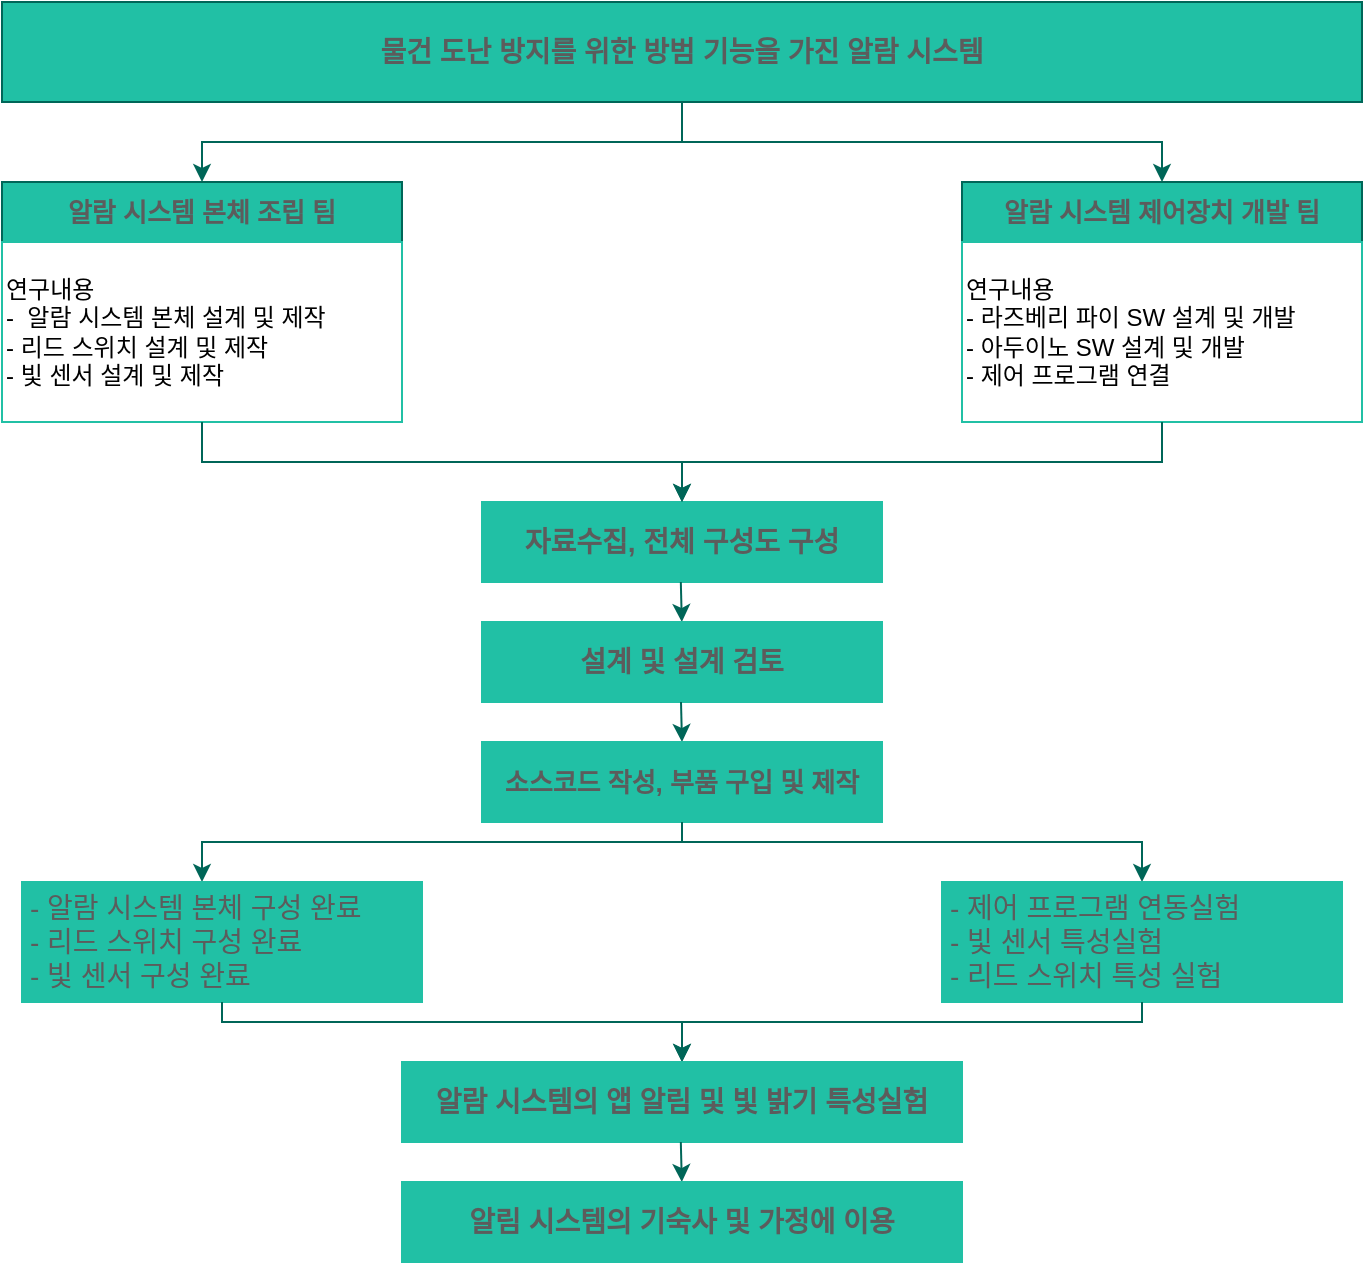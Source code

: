 <mxfile version="15.5.2" type="github">
  <diagram id="C5RBs43oDa-KdzZeNtuy" name="Page-1">
    <mxGraphModel dx="1221" dy="672" grid="1" gridSize="10" guides="1" tooltips="1" connect="1" arrows="1" fold="1" page="1" pageScale="1" pageWidth="827" pageHeight="1169" math="0" shadow="0">
      <root>
        <mxCell id="WIyWlLk6GJQsqaUBKTNV-0" />
        <mxCell id="WIyWlLk6GJQsqaUBKTNV-1" parent="WIyWlLk6GJQsqaUBKTNV-0" />
        <mxCell id="YMg6HpBb6fpajBYmNyEw-0" value="&lt;b&gt;&lt;font style=&quot;font-size: 14px&quot;&gt;물건 도난 방지를 위한 방범 기능을 가진 알람 시스템&lt;/font&gt;&lt;/b&gt;" style="rounded=0;whiteSpace=wrap;html=1;align=center;fillColor=#21C0A5;strokeColor=#006658;fontColor=#5C5C5C;" parent="WIyWlLk6GJQsqaUBKTNV-1" vertex="1">
          <mxGeometry x="80" width="680" height="50" as="geometry" />
        </mxCell>
        <mxCell id="gTwAi9ZmnyOAGjkMO-cp-15" value="&lt;b&gt;자료수집, 전체 구성도 구성&lt;/b&gt;" style="shape=ext;double=1;rounded=0;whiteSpace=wrap;html=1;sketch=0;fontSize=14;fontColor=#5C5C5C;strokeColor=#21C0A5;fillColor=#21C0A5;align=center;" vertex="1" parent="WIyWlLk6GJQsqaUBKTNV-1">
          <mxGeometry x="320" y="250" width="200" height="40" as="geometry" />
        </mxCell>
        <mxCell id="gTwAi9ZmnyOAGjkMO-cp-17" value="" style="edgeStyle=segmentEdgeStyle;endArrow=classic;html=1;rounded=0;sketch=0;fontSize=14;fontColor=#5C5C5C;strokeColor=#006658;fillColor=#21C0A5;" edge="1" parent="WIyWlLk6GJQsqaUBKTNV-1">
          <mxGeometry x="80" width="50" height="50" as="geometry">
            <mxPoint x="419.41" y="290" as="sourcePoint" />
            <mxPoint x="419.91" y="310" as="targetPoint" />
          </mxGeometry>
        </mxCell>
        <mxCell id="gTwAi9ZmnyOAGjkMO-cp-19" value="&lt;b&gt;설계 및 설계 검토&lt;/b&gt;" style="shape=ext;double=1;rounded=0;whiteSpace=wrap;html=1;sketch=0;fontSize=14;fontColor=#5C5C5C;strokeColor=#21C0A5;fillColor=#21C0A5;align=center;" vertex="1" parent="WIyWlLk6GJQsqaUBKTNV-1">
          <mxGeometry x="320" y="310" width="200" height="40" as="geometry" />
        </mxCell>
        <mxCell id="gTwAi9ZmnyOAGjkMO-cp-20" value="" style="edgeStyle=segmentEdgeStyle;endArrow=classic;html=1;rounded=0;sketch=0;fontSize=14;fontColor=#5C5C5C;strokeColor=#006658;fillColor=#21C0A5;" edge="1" parent="WIyWlLk6GJQsqaUBKTNV-1">
          <mxGeometry x="80" width="50" height="50" as="geometry">
            <mxPoint x="419.5" y="350" as="sourcePoint" />
            <mxPoint x="420" y="370" as="targetPoint" />
          </mxGeometry>
        </mxCell>
        <mxCell id="gTwAi9ZmnyOAGjkMO-cp-21" value="&lt;font style=&quot;font-size: 13px&quot;&gt;&lt;b&gt;소스코드 작성, 부품 구입 및 제작&lt;/b&gt;&lt;/font&gt;" style="shape=ext;double=1;rounded=0;whiteSpace=wrap;html=1;sketch=0;fontSize=14;fontColor=#5C5C5C;strokeColor=#21C0A5;fillColor=#21C0A5;align=center;" vertex="1" parent="WIyWlLk6GJQsqaUBKTNV-1">
          <mxGeometry x="320" y="370" width="200" height="40" as="geometry" />
        </mxCell>
        <mxCell id="gTwAi9ZmnyOAGjkMO-cp-2" value="" style="edgeStyle=elbowEdgeStyle;elbow=vertical;endArrow=classic;html=1;rounded=0;strokeColor=#006658;fontColor=#5C5C5C;" edge="1" parent="WIyWlLk6GJQsqaUBKTNV-1">
          <mxGeometry x="363" y="50" width="50" height="50" as="geometry">
            <mxPoint x="420" y="50" as="sourcePoint" />
            <mxPoint x="660" y="90" as="targetPoint" />
            <Array as="points" />
          </mxGeometry>
        </mxCell>
        <mxCell id="gTwAi9ZmnyOAGjkMO-cp-3" value="" style="edgeStyle=elbowEdgeStyle;elbow=vertical;endArrow=classic;html=1;rounded=0;strokeColor=#006658;fontColor=#5C5C5C;" edge="1" parent="WIyWlLk6GJQsqaUBKTNV-1">
          <mxGeometry x="363" y="50" width="50" height="50" as="geometry">
            <mxPoint x="420" y="50" as="sourcePoint" />
            <mxPoint x="180" y="90" as="targetPoint" />
            <Array as="points" />
          </mxGeometry>
        </mxCell>
        <mxCell id="gTwAi9ZmnyOAGjkMO-cp-39" value="" style="group" vertex="1" connectable="0" parent="WIyWlLk6GJQsqaUBKTNV-1">
          <mxGeometry x="80" y="90" width="200" height="120" as="geometry" />
        </mxCell>
        <mxCell id="gTwAi9ZmnyOAGjkMO-cp-6" value="&lt;b&gt;&lt;font style=&quot;font-size: 13px&quot;&gt;알람 시스템 본체 조립 팀&lt;/font&gt;&lt;/b&gt;" style="rounded=0;whiteSpace=wrap;html=1;fontSize=14;fillColor=#21C0A5;strokeColor=#006658;fontColor=#5C5C5C;" vertex="1" parent="gTwAi9ZmnyOAGjkMO-cp-39">
          <mxGeometry width="200" height="30" as="geometry" />
        </mxCell>
        <mxCell id="gTwAi9ZmnyOAGjkMO-cp-9" value="연구내용&lt;br&gt;-&amp;nbsp; 알람 시스템 본체 설계 및 제작&lt;br&gt;- 리드 스위치 설계 및 제작&lt;br&gt;- 빛 센서 설계 및 제작" style="rounded=0;whiteSpace=wrap;html=1;sketch=0;strokeColor=#21C0A5;align=left;" vertex="1" parent="gTwAi9ZmnyOAGjkMO-cp-39">
          <mxGeometry y="30" width="200" height="90" as="geometry" />
        </mxCell>
        <mxCell id="gTwAi9ZmnyOAGjkMO-cp-40" value="" style="group" vertex="1" connectable="0" parent="WIyWlLk6GJQsqaUBKTNV-1">
          <mxGeometry x="560" y="90" width="200" height="120" as="geometry" />
        </mxCell>
        <mxCell id="gTwAi9ZmnyOAGjkMO-cp-7" value="&lt;font style=&quot;font-size: 13px&quot;&gt;&lt;b&gt;알람 시스템 제어장치 개발 팀&lt;/b&gt;&lt;/font&gt;" style="rounded=0;whiteSpace=wrap;html=1;fontSize=14;fillColor=#21C0A5;strokeColor=#006658;fontColor=#5C5C5C;" vertex="1" parent="gTwAi9ZmnyOAGjkMO-cp-40">
          <mxGeometry width="200" height="30" as="geometry" />
        </mxCell>
        <mxCell id="gTwAi9ZmnyOAGjkMO-cp-10" value="연구내용&lt;br&gt;- 라즈베리 파이 SW 설계 및 개발&lt;br&gt;- 아두이노 SW 설계 및 개발&lt;br&gt;- 제어 프로그램 연결" style="rounded=0;whiteSpace=wrap;html=1;sketch=0;strokeColor=#21C0A5;align=left;" vertex="1" parent="gTwAi9ZmnyOAGjkMO-cp-40">
          <mxGeometry y="30" width="200" height="90" as="geometry" />
        </mxCell>
        <mxCell id="gTwAi9ZmnyOAGjkMO-cp-12" value="" style="edgeStyle=elbowEdgeStyle;elbow=vertical;endArrow=classic;html=1;rounded=0;strokeColor=#006658;fontColor=#5C5C5C;exitX=0.5;exitY=1;exitDx=0;exitDy=0;" edge="1" parent="WIyWlLk6GJQsqaUBKTNV-1" source="gTwAi9ZmnyOAGjkMO-cp-10">
          <mxGeometry x="628" y="250" width="50" height="50" as="geometry">
            <mxPoint x="678" y="250" as="sourcePoint" />
            <mxPoint x="420" y="250" as="targetPoint" />
            <Array as="points">
              <mxPoint x="540" y="230" />
            </Array>
          </mxGeometry>
        </mxCell>
        <mxCell id="gTwAi9ZmnyOAGjkMO-cp-13" value="" style="edgeStyle=elbowEdgeStyle;elbow=vertical;endArrow=classic;html=1;rounded=0;strokeColor=#006658;fontColor=#5C5C5C;exitX=0.5;exitY=1;exitDx=0;exitDy=0;" edge="1" parent="WIyWlLk6GJQsqaUBKTNV-1" source="gTwAi9ZmnyOAGjkMO-cp-9">
          <mxGeometry x="130" y="250" width="50" height="50" as="geometry">
            <mxPoint x="180" y="250" as="sourcePoint" />
            <mxPoint x="420" y="250" as="targetPoint" />
            <Array as="points">
              <mxPoint x="300" y="230" />
            </Array>
          </mxGeometry>
        </mxCell>
        <mxCell id="gTwAi9ZmnyOAGjkMO-cp-24" value="" style="edgeStyle=elbowEdgeStyle;elbow=vertical;endArrow=classic;html=1;rounded=0;strokeColor=#006658;fontColor=#5C5C5C;" edge="1" parent="WIyWlLk6GJQsqaUBKTNV-1">
          <mxGeometry x="363" y="410" width="50" height="50" as="geometry">
            <mxPoint x="420" y="410" as="sourcePoint" />
            <mxPoint x="650" y="440" as="targetPoint" />
            <Array as="points">
              <mxPoint x="540" y="420" />
            </Array>
          </mxGeometry>
        </mxCell>
        <mxCell id="gTwAi9ZmnyOAGjkMO-cp-25" value="" style="edgeStyle=elbowEdgeStyle;elbow=vertical;endArrow=classic;html=1;rounded=0;strokeColor=#006658;fontColor=#5C5C5C;" edge="1" parent="WIyWlLk6GJQsqaUBKTNV-1">
          <mxGeometry x="363" y="410" width="50" height="50" as="geometry">
            <mxPoint x="420" y="410" as="sourcePoint" />
            <mxPoint x="180" y="440" as="targetPoint" />
            <Array as="points">
              <mxPoint x="310" y="420" />
            </Array>
          </mxGeometry>
        </mxCell>
        <mxCell id="gTwAi9ZmnyOAGjkMO-cp-44" value="" style="group" vertex="1" connectable="0" parent="WIyWlLk6GJQsqaUBKTNV-1">
          <mxGeometry x="90" y="440" width="660" height="190" as="geometry" />
        </mxCell>
        <mxCell id="gTwAi9ZmnyOAGjkMO-cp-27" value="- 알람 시스템 본체 구성 완료&lt;br&gt;- 리드 스위치 구성 완료&lt;br&gt;- 빛 센서 구성 완료" style="shape=ext;double=1;rounded=0;whiteSpace=wrap;html=1;sketch=0;fontSize=14;fontColor=#5C5C5C;strokeColor=#21C0A5;fillColor=#21C0A5;align=left;" vertex="1" parent="gTwAi9ZmnyOAGjkMO-cp-44">
          <mxGeometry width="200" height="60" as="geometry" />
        </mxCell>
        <mxCell id="gTwAi9ZmnyOAGjkMO-cp-28" value="- 제어 프로그램 연동실험&lt;br&gt;- 빛 센서 특성실험&lt;br&gt;- 리드 스위치 특성 실험" style="shape=ext;double=1;rounded=0;whiteSpace=wrap;html=1;sketch=0;fontSize=14;fontColor=#5C5C5C;strokeColor=#21C0A5;fillColor=#21C0A5;align=left;" vertex="1" parent="gTwAi9ZmnyOAGjkMO-cp-44">
          <mxGeometry x="460" width="200" height="60" as="geometry" />
        </mxCell>
        <mxCell id="gTwAi9ZmnyOAGjkMO-cp-32" value="" style="edgeStyle=elbowEdgeStyle;elbow=vertical;endArrow=classic;html=1;rounded=0;strokeColor=#006658;fontColor=#5C5C5C;exitX=0.5;exitY=1;exitDx=0;exitDy=0;" edge="1" parent="gTwAi9ZmnyOAGjkMO-cp-44" source="gTwAi9ZmnyOAGjkMO-cp-28">
          <mxGeometry x="508" y="170" width="50" height="50" as="geometry">
            <mxPoint x="558" y="170" as="sourcePoint" />
            <mxPoint x="330" y="90" as="targetPoint" />
            <Array as="points">
              <mxPoint x="450" y="70" />
            </Array>
          </mxGeometry>
        </mxCell>
        <mxCell id="gTwAi9ZmnyOAGjkMO-cp-33" value="" style="edgeStyle=elbowEdgeStyle;elbow=vertical;endArrow=classic;html=1;rounded=0;strokeColor=#006658;fontColor=#5C5C5C;exitX=0.5;exitY=1;exitDx=0;exitDy=0;" edge="1" parent="gTwAi9ZmnyOAGjkMO-cp-44" source="gTwAi9ZmnyOAGjkMO-cp-27">
          <mxGeometry x="10" y="170" width="50" height="50" as="geometry">
            <mxPoint x="60" y="170" as="sourcePoint" />
            <mxPoint x="330" y="90" as="targetPoint" />
            <Array as="points">
              <mxPoint x="220" y="70" />
            </Array>
          </mxGeometry>
        </mxCell>
        <mxCell id="gTwAi9ZmnyOAGjkMO-cp-42" value="" style="group" vertex="1" connectable="0" parent="gTwAi9ZmnyOAGjkMO-cp-44">
          <mxGeometry x="190" y="90" width="280" height="100" as="geometry" />
        </mxCell>
        <mxCell id="gTwAi9ZmnyOAGjkMO-cp-34" value="&lt;b&gt;알람 시스템의 앱 알림 및 빛 밝기 특성실험&lt;/b&gt;" style="shape=ext;double=1;rounded=0;whiteSpace=wrap;html=1;sketch=0;fontSize=14;fontColor=#5C5C5C;strokeColor=#21C0A5;fillColor=#21C0A5;align=center;" vertex="1" parent="gTwAi9ZmnyOAGjkMO-cp-42">
          <mxGeometry width="280" height="40" as="geometry" />
        </mxCell>
        <mxCell id="gTwAi9ZmnyOAGjkMO-cp-35" value="" style="edgeStyle=segmentEdgeStyle;endArrow=classic;html=1;rounded=0;sketch=0;fontSize=14;fontColor=#5C5C5C;strokeColor=#006658;fillColor=#21C0A5;" edge="1" parent="gTwAi9ZmnyOAGjkMO-cp-42">
          <mxGeometry width="50" height="50" relative="1" as="geometry">
            <mxPoint x="139.41" y="40" as="sourcePoint" />
            <mxPoint x="139.91" y="60" as="targetPoint" />
          </mxGeometry>
        </mxCell>
        <mxCell id="gTwAi9ZmnyOAGjkMO-cp-37" value="&lt;b&gt;알림 시스템의 기숙사 및 가정에 이용&lt;/b&gt;" style="shape=ext;double=1;rounded=0;whiteSpace=wrap;html=1;sketch=0;fontSize=14;fontColor=#5C5C5C;strokeColor=#21C0A5;fillColor=#21C0A5;align=center;" vertex="1" parent="gTwAi9ZmnyOAGjkMO-cp-42">
          <mxGeometry y="60" width="280" height="40" as="geometry" />
        </mxCell>
      </root>
    </mxGraphModel>
  </diagram>
</mxfile>
